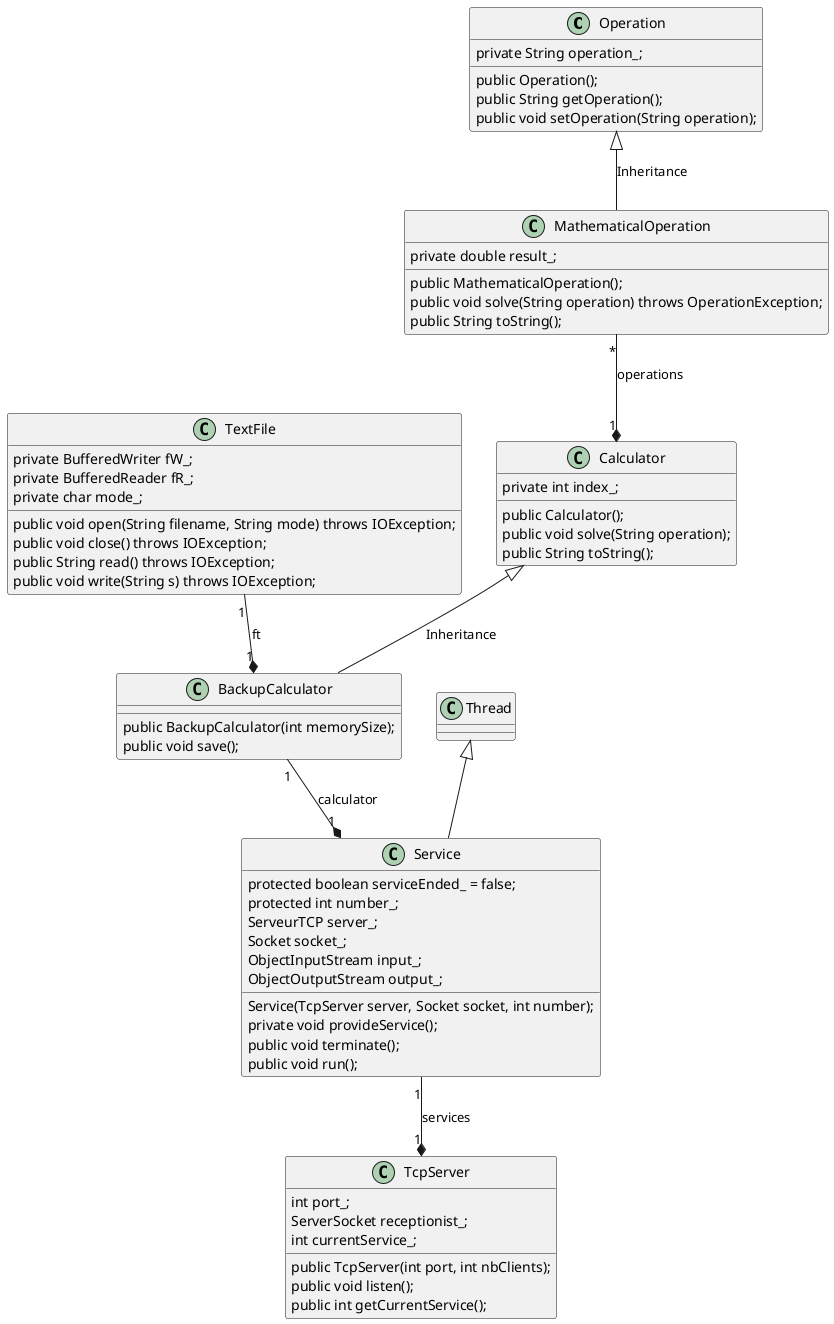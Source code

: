 @startuml

class Operation {
    private String operation_;

    public Operation(); 
    public String getOperation();
    public void setOperation(String operation);
}

class MathematicalOperation {
    private double result_;

    public MathematicalOperation();
    public void solve(String operation) throws OperationException;
    public String toString();
} 

class Calculator {
    private int index_;

    public Calculator();
    public void solve(String operation);
    public String toString();
} 

class BackupCalculator {
    public BackupCalculator(int memorySize);
    public void save();
}

class TextFile {
    private BufferedWriter fW_;
    private BufferedReader fR_;
    private char mode_;

    public void open(String filename, String mode) throws IOException;
    public void close() throws IOException;
    public String read() throws IOException;
    public void write(String s) throws IOException;
}

class TcpServer {
    int port_;
    ServerSocket receptionist_;
    int currentService_;

    public TcpServer(int port, int nbClients);
    public void listen();
    public int getCurrentService();
}

class Service extends Thread {
    protected boolean serviceEnded_ = false;
    protected int number_;
    ServeurTCP server_;
    Socket socket_;
    ObjectInputStream input_;
    ObjectOutputStream output_;

    Service(TcpServer server, Socket socket, int number);
    private void provideService();
    public void terminate();
    public void run();
} 

Operation <|-down- MathematicalOperation: Inheritance
Calculator "1" *-up- "*" MathematicalOperation: operations
BackupCalculator "1" *-up- "1" TextFile: ft
Calculator <|-down- BackupCalculator: Inheritance
Service "1" *-up- "1" BackupCalculator: calculator
TcpServer "1" *-up- "1" Service: services

@enduml